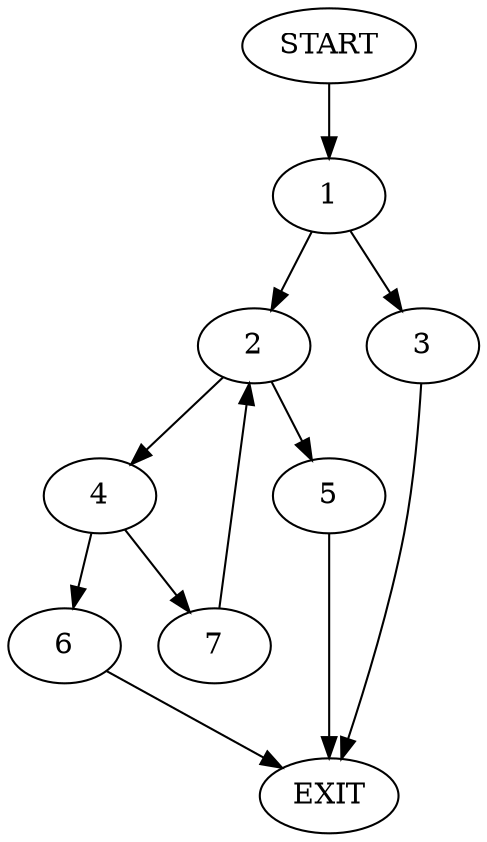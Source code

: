digraph {
0 [label="START"]
8 [label="EXIT"]
0 -> 1
1 -> 2
1 -> 3
3 -> 8
2 -> 4
2 -> 5
5 -> 8
4 -> 6
4 -> 7
7 -> 2
6 -> 8
}
